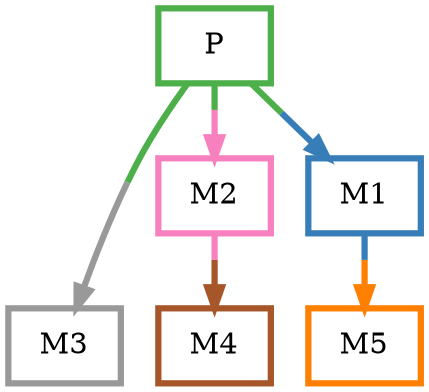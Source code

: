 digraph barS {
	{
		rank=same
	0 [shape=box,penwidth=3,colorscheme=set19,color=3,label="P"]
	}
	{
		rank=same
		5 [shape=box,penwidth=3,colorscheme=set19,color=5,label="M5"]
		4 [shape=box,penwidth=3,colorscheme=set19,color=7,label="M4"]
		3 [shape=box,penwidth=3,colorscheme=set19,color=9,label="M3"]
	}
	2 [shape=box,penwidth=3,colorscheme=set19,color=8,label="M2"]
	1 [shape=box,penwidth=3,colorscheme=set19,color=2,label="M1"]
	2 -> 4 [penwidth=3,colorscheme=set19,color="8;0.5:7"]
	1 -> 5 [penwidth=3,colorscheme=set19,color="2;0.5:5"]
	0 -> 3 [penwidth=3,colorscheme=set19,color="3;0.5:9"]
	0 -> 2 [penwidth=3,colorscheme=set19,color="3;0.5:8"]
	0 -> 1 [penwidth=3,colorscheme=set19,color="3;0.5:2"]
}
